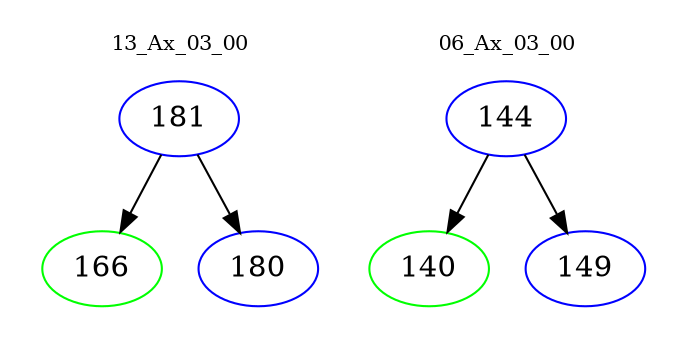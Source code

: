 digraph{
subgraph cluster_0 {
color = white
label = "13_Ax_03_00";
fontsize=10;
T0_181 [label="181", color="blue"]
T0_181 -> T0_166 [color="black"]
T0_166 [label="166", color="green"]
T0_181 -> T0_180 [color="black"]
T0_180 [label="180", color="blue"]
}
subgraph cluster_1 {
color = white
label = "06_Ax_03_00";
fontsize=10;
T1_144 [label="144", color="blue"]
T1_144 -> T1_140 [color="black"]
T1_140 [label="140", color="green"]
T1_144 -> T1_149 [color="black"]
T1_149 [label="149", color="blue"]
}
}
